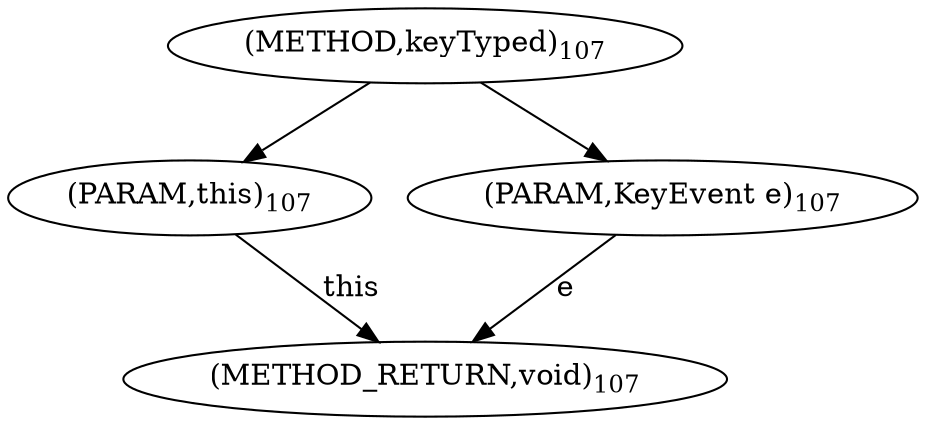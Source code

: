 digraph "keyTyped" {  
"833" [label = <(METHOD,keyTyped)<SUB>107</SUB>> ]
"839" [label = <(METHOD_RETURN,void)<SUB>107</SUB>> ]
"834" [label = <(PARAM,this)<SUB>107</SUB>> ]
"835" [label = <(PARAM,KeyEvent e)<SUB>107</SUB>> ]
  "834" -> "839"  [ label = "this"] 
  "835" -> "839"  [ label = "e"] 
  "833" -> "834" 
  "833" -> "835" 
}
